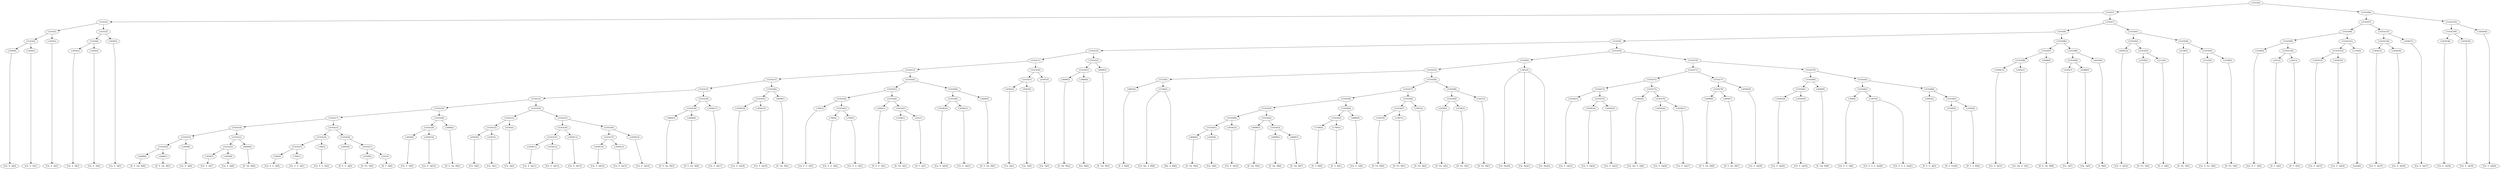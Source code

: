 digraph sample{
"L3459(0)"->"[Cis  E  A](0)"
"L3459(1)"->"[Cis  E  A](1)"
"L5163(4)"->"L3459(0)"
"L5163(4)"->"L3459(1)"
"L3459(2)"->"[Cis  E  A](2)"
"L5163(3)"->"L5163(4)"
"L5163(3)"->"L3459(2)"
"L3459(3)"->"[Cis  E  A](3)"
"L3459(4)"->"[Cis  E  A](4)"
"L5163(6)"->"L3459(3)"
"L5163(6)"->"L3459(4)"
"L3459(5)"->"[Cis  E  A](5)"
"L5163(5)"->"L5163(6)"
"L5163(5)"->"L3459(5)"
"L5163(2)"->"L5163(3)"
"L5163(2)"->"L5163(5)"
"L2668(0)"->"[D  E  Gis  B](0)"
"L2668(1)"->"[D  E  Gis  B](1)"
"L5163(20)"->"L2668(0)"
"L5163(20)"->"L2668(1)"
"L3459(6)"->"[Cis  E  A](6)"
"L5163(19)"->"L5163(20)"
"L5163(19)"->"L3459(6)"
"L3459(7)"->"[Cis  E  A](7)"
"L3459(8)"->"[Cis  E  A](8)"
"L5163(22)"->"L3459(7)"
"L5163(22)"->"L3459(8)"
"L4699(0)"->"[E  Gis  B](0)"
"L5163(21)"->"L5163(22)"
"L5163(21)"->"L4699(0)"
"L5163(18)"->"L5163(19)"
"L5163(18)"->"L5163(21)"
"L784(0)"->"[Cis  E  G  A](0)"
"L784(1)"->"[Cis  E  G  A](1)"
"L5163(25)"->"L784(0)"
"L5163(25)"->"L784(1)"
"L784(2)"->"[Cis  E  G  A](2)"
"L5163(24)"->"L5163(25)"
"L5163(24)"->"L784(2)"
"L2695(0)"->"[D  E  G  A](0)"
"L2558(0)"->"[D  Fis  A](0)"
"L241(0)"->"[D  F  A](0)"
"L5163(27)"->"L2558(0)"
"L5163(27)"->"L241(0)"
"L5163(26)"->"L2695(0)"
"L5163(26)"->"L5163(27)"
"L5163(23)"->"L5163(24)"
"L5163(23)"->"L5163(26)"
"L5163(17)"->"L5163(18)"
"L5163(17)"->"L5163(23)"
"L3459(9)"->"[Cis  E  A](9)"
"L3459(10)"->"[Cis  E  A](10)"
"L5163(29)"->"L3459(9)"
"L5163(29)"->"L3459(10)"
"L2668(2)"->"[D  E  Gis  B](2)"
"L5163(28)"->"L5163(29)"
"L5163(28)"->"L2668(2)"
"L5163(16)"->"L5163(17)"
"L5163(16)"->"L5163(28)"
"L4393(0)"->"[Cis  A](0)"
"L4393(1)"->"[Cis  A](1)"
"L5163(32)"->"L4393(0)"
"L5163(32)"->"L4393(1)"
"L4393(2)"->"[Cis  A](2)"
"L5163(31)"->"L5163(32)"
"L5163(31)"->"L4393(2)"
"L3459(11)"->"[Cis  E  A](11)"
"L3459(12)"->"[Cis  E  A](12)"
"L5163(35)"->"L3459(11)"
"L5163(35)"->"L3459(12)"
"L3459(13)"->"[Cis  E  A](13)"
"L5163(34)"->"L5163(35)"
"L5163(34)"->"L3459(13)"
"L3459(14)"->"[Cis  E  A](14)"
"L3459(15)"->"[Cis  E  A](15)"
"L5163(37)"->"L3459(14)"
"L5163(37)"->"L3459(15)"
"L3459(16)"->"[Cis  E  A](16)"
"L5163(36)"->"L5163(37)"
"L5163(36)"->"L3459(16)"
"L5163(33)"->"L5163(34)"
"L5163(33)"->"L5163(36)"
"L5163(30)"->"L5163(31)"
"L5163(30)"->"L5163(33)"
"L5163(15)"->"L5163(16)"
"L5163(15)"->"L5163(30)"
"L2668(3)"->"[D  E  Gis  B](3)"
"L2668(4)"->"[D  E  Gis  B](4)"
"L5163(39)"->"L2668(3)"
"L5163(39)"->"L2668(4)"
"L3459(17)"->"[Cis  E  A](17)"
"L5163(38)"->"L5163(39)"
"L5163(38)"->"L3459(17)"
"L5163(14)"->"L5163(15)"
"L5163(14)"->"L5163(38)"
"L3459(18)"->"[Cis  E  A](18)"
"L3459(19)"->"[Cis  E  A](19)"
"L5163(41)"->"L3459(18)"
"L5163(41)"->"L3459(19)"
"L4699(1)"->"[E  Gis  B](1)"
"L5163(40)"->"L5163(41)"
"L5163(40)"->"L4699(1)"
"L5163(13)"->"L5163(14)"
"L5163(13)"->"L5163(40)"
"L784(3)"->"[Cis  E  G  A](3)"
"L784(4)"->"[Cis  E  G  A](4)"
"L784(5)"->"[Cis  E  G  A](5)"
"L5163(45)"->"L784(4)"
"L5163(45)"->"L784(5)"
"L5163(44)"->"L784(3)"
"L5163(44)"->"L5163(45)"
"L2695(1)"->"[D  E  G  A](1)"
"L2558(1)"->"[D  Fis  A](1)"
"L241(1)"->"[D  F  A](1)"
"L5163(47)"->"L2558(1)"
"L5163(47)"->"L241(1)"
"L5163(46)"->"L2695(1)"
"L5163(46)"->"L5163(47)"
"L5163(43)"->"L5163(44)"
"L5163(43)"->"L5163(46)"
"L3459(20)"->"[Cis  E  A](20)"
"L3459(21)"->"[Cis  E  A](21)"
"L5163(49)"->"L3459(20)"
"L5163(49)"->"L3459(21)"
"L2668(5)"->"[D  E  Gis  B](5)"
"L5163(48)"->"L5163(49)"
"L5163(48)"->"L2668(5)"
"L5163(42)"->"L5163(43)"
"L5163(42)"->"L5163(48)"
"L5163(12)"->"L5163(13)"
"L5163(12)"->"L5163(42)"
"L4393(3)"->"[Cis  A](3)"
"L4393(4)"->"[Cis  A](4)"
"L5163(51)"->"L4393(3)"
"L5163(51)"->"L4393(4)"
"L4393(5)"->"[Cis  A](5)"
"L5163(50)"->"L5163(51)"
"L5163(50)"->"L4393(5)"
"L5163(11)"->"L5163(12)"
"L5163(11)"->"L5163(50)"
"L4699(2)"->"[E  Gis  B](2)"
"L3960(0)"->"[Gis  B](0)"
"L5163(53)"->"L4699(2)"
"L5163(53)"->"L3960(0)"
"L4699(3)"->"[E  Gis  B](3)"
"L5163(52)"->"L5163(53)"
"L5163(52)"->"L4699(3)"
"L5163(10)"->"L5163(11)"
"L5163(10)"->"L5163(52)"
"L4903(0)"->"[E  A  B](0)"
"L5146(0)"->"[Cis  Dis  A  B](0)"
"L5146(0)"->"[Dis  A  B](0)"
"L5155(0)"->"L4903(0)"
"L5155(0)"->"L5146(0)"
"L4699(4)"->"[E  Gis  B](4)"
"L4393(6)"->"[Cis  A](6)"
"L5163(61)"->"L4699(4)"
"L5163(61)"->"L4393(6)"
"L3459(22)"->"[Cis  E  A](22)"
"L5163(60)"->"L5163(61)"
"L5163(60)"->"L3459(22)"
"L4699(5)"->"[E  Gis  B](5)"
"L4699(6)"->"[E  Gis  B](6)"
"L4699(7)"->"[E  Gis  B](7)"
"L5163(63)"->"L4699(6)"
"L5163(63)"->"L4699(7)"
"L5163(62)"->"L4699(5)"
"L5163(62)"->"L5163(63)"
"L5163(59)"->"L5163(60)"
"L5163(59)"->"L5163(62)"
"L1706(0)"->"[E  G  B](0)"
"L1706(1)"->"[E  G  B](1)"
"L5163(65)"->"L1706(0)"
"L5163(65)"->"L1706(1)"
"L4666(0)"->"[Cis  E  G](0)"
"L5163(64)"->"L5163(65)"
"L5163(64)"->"L4666(0)"
"L5163(58)"->"L5163(59)"
"L5163(58)"->"L5163(64)"
"L1467(0)"->"[D  Fis  B](0)"
"L1467(1)"->"[D  Fis  B](1)"
"L5163(67)"->"L1467(0)"
"L5163(67)"->"L1467(1)"
"L1467(2)"->"[D  Fis  B](2)"
"L5163(66)"->"L5163(67)"
"L5163(66)"->"L1467(2)"
"L5163(57)"->"L5163(58)"
"L5163(57)"->"L5163(66)"
"L2558(2)"->"[D  Fis  A](2)"
"L2558(3)"->"[D  Fis  A](3)"
"L5163(69)"->"L2558(2)"
"L5163(69)"->"L2558(3)"
"L1467(3)"->"[D  Fis  B](3)"
"L5163(68)"->"L5163(69)"
"L5163(68)"->"L1467(3)"
"L5163(56)"->"L5163(57)"
"L5163(56)"->"L5163(68)"
"L5163(55)"->"L5155(0)"
"L5163(55)"->"L5163(56)"
"L-901(0)"->"[Cis  Dis](0)"
"L-901(0)"->"[Cis  Dis](1)"
"L-901(0)"->"[Cis  Dis](2)"
"L5160(0)"->"L5163(55)"
"L5160(0)"->"L-901(0)"
"L3459(23)"->"[Cis  E  A](23)"
"L3459(24)"->"[Cis  E  A](24)"
"L3459(25)"->"[Cis  E  A](25)"
"L5163(74)"->"L3459(24)"
"L5163(74)"->"L3459(25)"
"L5163(73)"->"L3459(23)"
"L5163(73)"->"L5163(74)"
"L1902(0)"->"[Cis  Dis  E  A](0)"
"L3459(26)"->"[Cis  E  A](26)"
"L3459(27)"->"[Cis  E  A](27)"
"L5163(76)"->"L3459(26)"
"L5163(76)"->"L3459(27)"
"L5163(75)"->"L1902(0)"
"L5163(75)"->"L5163(76)"
"L5163(72)"->"L5163(73)"
"L5163(72)"->"L5163(75)"
"L2668(6)"->"[D  E  Gis  B](6)"
"L2668(7)"->"[D  E  Gis  B](7)"
"L5163(78)"->"L2668(6)"
"L5163(78)"->"L2668(7)"
"L3459(28)"->"[Cis  E  A](28)"
"L5163(77)"->"L5163(78)"
"L5163(77)"->"L3459(28)"
"L5163(71)"->"L5163(72)"
"L5163(71)"->"L5163(77)"
"L3459(29)"->"[Cis  E  A](29)"
"L3459(30)"->"[Cis  E  A](30)"
"L5163(81)"->"L3459(29)"
"L5163(81)"->"L3459(30)"
"L4699(8)"->"[E  Gis  B](8)"
"L5163(80)"->"L5163(81)"
"L5163(80)"->"L4699(8)"
"L784(6)"->"[Cis  E  G  A](6)"
"L1407(0)"->"[Cis  E  G  A  Ais](0)"
"L1407(0)"->"[Cis  E  G  A  Ais](1)"
"L5163(83)"->"L784(6)"
"L5163(83)"->"L1407(0)"
"L2695(2)"->"[D  E  G  A](2)"
"L4760(0)"->"[D  E  Fis](0)"
"L3304(0)"->"[D  F  A  B](0)"
"L5163(85)"->"L4760(0)"
"L5163(85)"->"L3304(0)"
"L5163(84)"->"L2695(2)"
"L5163(84)"->"L5163(85)"
"L5163(82)"->"L5163(83)"
"L5163(82)"->"L5163(84)"
"L5163(79)"->"L5163(80)"
"L5163(79)"->"L5163(82)"
"L5163(70)"->"L5163(71)"
"L5163(70)"->"L5163(79)"
"L5163(54)"->"L5160(0)"
"L5163(54)"->"L5163(70)"
"L5163(9)"->"L5163(10)"
"L5163(9)"->"L5163(54)"
"L3459(31)"->"[Cis  E  A](31)"
"L1902(1)"->"[Cis  Dis  E  A](1)"
"L5163(88)"->"L3459(31)"
"L5163(88)"->"L1902(1)"
"L2668(8)"->"[D  E  Gis  B](8)"
"L5163(87)"->"L5163(88)"
"L5163(87)"->"L2668(8)"
"L4393(7)"->"[Cis  A](7)"
"L4388(0)"->"[Gis  A](0)"
"L5163(90)"->"L4393(7)"
"L5163(90)"->"L4388(0)"
"L4018(0)"->"[A  B](0)"
"L5163(89)"->"L5163(90)"
"L5163(89)"->"L4018(0)"
"L5163(86)"->"L5163(87)"
"L5163(86)"->"L5163(89)"
"L5163(8)"->"L5163(9)"
"L5163(8)"->"L5163(86)"
"L3459(32)"->"[Cis  E  A](32)"
"L2558(4)"->"[D  Fis  A](4)"
"L2112(0)"->"[E  G  A](0)"
"L5163(93)"->"L2558(4)"
"L5163(93)"->"L2112(0)"
"L5163(92)"->"L3459(32)"
"L5163(92)"->"L5163(93)"
"L2558(5)"->"[D  Fis  A](5)"
"L2125(0)"->"[Cis  D  Fis  A](0)"
"L2558(6)"->"[D  Fis  A](6)"
"L5163(95)"->"L2125(0)"
"L5163(95)"->"L2558(6)"
"L5163(94)"->"L2558(5)"
"L5163(94)"->"L5163(95)"
"L5163(91)"->"L5163(92)"
"L5163(91)"->"L5163(94)"
"L5163(7)"->"L5163(8)"
"L5163(7)"->"L5163(91)"
"L5163(1)"->"L5163(2)"
"L5163(1)"->"L5163(7)"
"L2528(0)"->"[Cis  D  F  A](0)"
"L241(2)"->"[D  F  A](2)"
"L241(3)"->"[D  F  A](3)"
"L5163(100)"->"L241(2)"
"L5163(100)"->"L241(3)"
"L5163(99)"->"L2528(0)"
"L5163(99)"->"L5163(100)"
"L3459(33)"->"[Cis  E  A](33)"
"L3459(34)"->"[Cis  E  A](34)"
"L5163(102)"->"L3459(33)"
"L5163(102)"->"L3459(34)"
"L1350(0)"->"[rest](0)"
"L5163(101)"->"L5163(102)"
"L5163(101)"->"L1350(0)"
"L5163(98)"->"L5163(99)"
"L5163(98)"->"L5163(101)"
"L3459(35)"->"[Cis  E  A](35)"
"L3459(36)"->"[Cis  E  A](36)"
"L5163(104)"->"L3459(35)"
"L5163(104)"->"L3459(36)"
"L3459(37)"->"[Cis  E  A](37)"
"L5163(103)"->"L5163(104)"
"L5163(103)"->"L3459(37)"
"L5163(97)"->"L5163(98)"
"L5163(97)"->"L5163(103)"
"L3459(38)"->"[Cis  E  A](38)"
"L3459(39)"->"[Cis  E  A](39)"
"L5163(106)"->"L3459(38)"
"L5163(106)"->"L3459(39)"
"L3459(40)"->"[Cis  E  A](40)"
"L5163(105)"->"L5163(106)"
"L5163(105)"->"L3459(40)"
"L5163(96)"->"L5163(97)"
"L5163(96)"->"L5163(105)"
"L5163(0)"->"L5163(1)"
"L5163(0)"->"L5163(96)"
{rank = min; "L5163(0)"}
{rank = same; "L5163(1)"; "L5163(96)";}
{rank = same; "L5163(2)"; "L5163(7)"; "L5163(97)"; "L5163(105)";}
{rank = same; "L5163(3)"; "L5163(5)"; "L5163(8)"; "L5163(91)"; "L5163(98)"; "L5163(103)"; "L5163(106)"; "L3459(40)";}
{rank = same; "L5163(4)"; "L3459(2)"; "L5163(6)"; "L3459(5)"; "L5163(9)"; "L5163(86)"; "L5163(92)"; "L5163(94)"; "L5163(99)"; "L5163(101)"; "L5163(104)"; "L3459(37)"; "L3459(38)"; "L3459(39)";}
{rank = same; "L3459(0)"; "L3459(1)"; "L3459(3)"; "L3459(4)"; "L5163(10)"; "L5163(54)"; "L5163(87)"; "L5163(89)"; "L3459(32)"; "L5163(93)"; "L2558(5)"; "L5163(95)"; "L2528(0)"; "L5163(100)"; "L5163(102)"; "L1350(0)"; "L3459(35)"; "L3459(36)";}
{rank = same; "L5163(11)"; "L5163(52)"; "L5160(0)"; "L5163(70)"; "L5163(88)"; "L2668(8)"; "L5163(90)"; "L4018(0)"; "L2558(4)"; "L2112(0)"; "L2125(0)"; "L2558(6)"; "L241(2)"; "L241(3)"; "L3459(33)"; "L3459(34)";}
{rank = same; "L5163(12)"; "L5163(50)"; "L5163(53)"; "L4699(3)"; "L5163(55)"; "L-901(0)"; "L5163(71)"; "L5163(79)"; "L3459(31)"; "L1902(1)"; "L4393(7)"; "L4388(0)";}
{rank = same; "L5163(13)"; "L5163(42)"; "L5163(51)"; "L4393(5)"; "L4699(2)"; "L3960(0)"; "L5155(0)"; "L5163(56)"; "L5163(72)"; "L5163(77)"; "L5163(80)"; "L5163(82)";}
{rank = same; "L5163(14)"; "L5163(40)"; "L5163(43)"; "L5163(48)"; "L4393(3)"; "L4393(4)"; "L4903(0)"; "L5146(0)"; "L5163(57)"; "L5163(68)"; "L5163(73)"; "L5163(75)"; "L5163(78)"; "L3459(28)"; "L5163(81)"; "L4699(8)"; "L5163(83)"; "L5163(84)";}
{rank = same; "L5163(15)"; "L5163(38)"; "L5163(41)"; "L4699(1)"; "L5163(44)"; "L5163(46)"; "L5163(49)"; "L2668(5)"; "L5163(58)"; "L5163(66)"; "L5163(69)"; "L1467(3)"; "L3459(23)"; "L5163(74)"; "L1902(0)"; "L5163(76)"; "L2668(6)"; "L2668(7)"; "L3459(29)"; "L3459(30)"; "L784(6)"; "L1407(0)"; "L2695(2)"; "L5163(85)";}
{rank = same; "L5163(16)"; "L5163(30)"; "L5163(39)"; "L3459(17)"; "L3459(18)"; "L3459(19)"; "L784(3)"; "L5163(45)"; "L2695(1)"; "L5163(47)"; "L3459(20)"; "L3459(21)"; "L5163(59)"; "L5163(64)"; "L5163(67)"; "L1467(2)"; "L2558(2)"; "L2558(3)"; "L3459(24)"; "L3459(25)"; "L3459(26)"; "L3459(27)"; "L4760(0)"; "L3304(0)";}
{rank = same; "L5163(17)"; "L5163(28)"; "L5163(31)"; "L5163(33)"; "L2668(3)"; "L2668(4)"; "L784(4)"; "L784(5)"; "L2558(1)"; "L241(1)"; "L5163(60)"; "L5163(62)"; "L5163(65)"; "L4666(0)"; "L1467(0)"; "L1467(1)";}
{rank = same; "L5163(18)"; "L5163(23)"; "L5163(29)"; "L2668(2)"; "L5163(32)"; "L4393(2)"; "L5163(34)"; "L5163(36)"; "L5163(61)"; "L3459(22)"; "L4699(5)"; "L5163(63)"; "L1706(0)"; "L1706(1)";}
{rank = same; "L5163(19)"; "L5163(21)"; "L5163(24)"; "L5163(26)"; "L3459(9)"; "L3459(10)"; "L4393(0)"; "L4393(1)"; "L5163(35)"; "L3459(13)"; "L5163(37)"; "L3459(16)"; "L4699(4)"; "L4393(6)"; "L4699(6)"; "L4699(7)";}
{rank = same; "L5163(20)"; "L3459(6)"; "L5163(22)"; "L4699(0)"; "L5163(25)"; "L784(2)"; "L2695(0)"; "L5163(27)"; "L3459(11)"; "L3459(12)"; "L3459(14)"; "L3459(15)";}
{rank = same; "L2668(0)"; "L2668(1)"; "L3459(7)"; "L3459(8)"; "L784(0)"; "L784(1)"; "L2558(0)"; "L241(0)";}
{rank = max; "[A  B](0)"; "[Cis  A](0)"; "[Cis  A](1)"; "[Cis  A](2)"; "[Cis  A](3)"; "[Cis  A](4)"; "[Cis  A](5)"; "[Cis  A](6)"; "[Cis  A](7)"; "[Cis  D  F  A](0)"; "[Cis  D  Fis  A](0)"; "[Cis  Dis  A  B](0)"; "[Cis  Dis  E  A](0)"; "[Cis  Dis  E  A](1)"; "[Cis  Dis](0)"; "[Cis  Dis](1)"; "[Cis  Dis](2)"; "[Cis  E  A](0)"; "[Cis  E  A](1)"; "[Cis  E  A](10)"; "[Cis  E  A](11)"; "[Cis  E  A](12)"; "[Cis  E  A](13)"; "[Cis  E  A](14)"; "[Cis  E  A](15)"; "[Cis  E  A](16)"; "[Cis  E  A](17)"; "[Cis  E  A](18)"; "[Cis  E  A](19)"; "[Cis  E  A](2)"; "[Cis  E  A](20)"; "[Cis  E  A](21)"; "[Cis  E  A](22)"; "[Cis  E  A](23)"; "[Cis  E  A](24)"; "[Cis  E  A](25)"; "[Cis  E  A](26)"; "[Cis  E  A](27)"; "[Cis  E  A](28)"; "[Cis  E  A](29)"; "[Cis  E  A](3)"; "[Cis  E  A](30)"; "[Cis  E  A](31)"; "[Cis  E  A](32)"; "[Cis  E  A](33)"; "[Cis  E  A](34)"; "[Cis  E  A](35)"; "[Cis  E  A](36)"; "[Cis  E  A](37)"; "[Cis  E  A](38)"; "[Cis  E  A](39)"; "[Cis  E  A](4)"; "[Cis  E  A](40)"; "[Cis  E  A](5)"; "[Cis  E  A](6)"; "[Cis  E  A](7)"; "[Cis  E  A](8)"; "[Cis  E  A](9)"; "[Cis  E  G  A  Ais](0)"; "[Cis  E  G  A  Ais](1)"; "[Cis  E  G  A](0)"; "[Cis  E  G  A](1)"; "[Cis  E  G  A](2)"; "[Cis  E  G  A](3)"; "[Cis  E  G  A](4)"; "[Cis  E  G  A](5)"; "[Cis  E  G  A](6)"; "[Cis  E  G](0)"; "[D  E  Fis](0)"; "[D  E  G  A](0)"; "[D  E  G  A](1)"; "[D  E  G  A](2)"; "[D  E  Gis  B](0)"; "[D  E  Gis  B](1)"; "[D  E  Gis  B](2)"; "[D  E  Gis  B](3)"; "[D  E  Gis  B](4)"; "[D  E  Gis  B](5)"; "[D  E  Gis  B](6)"; "[D  E  Gis  B](7)"; "[D  E  Gis  B](8)"; "[D  F  A  B](0)"; "[D  F  A](0)"; "[D  F  A](1)"; "[D  F  A](2)"; "[D  F  A](3)"; "[D  Fis  A](0)"; "[D  Fis  A](1)"; "[D  Fis  A](2)"; "[D  Fis  A](3)"; "[D  Fis  A](4)"; "[D  Fis  A](5)"; "[D  Fis  A](6)"; "[D  Fis  B](0)"; "[D  Fis  B](1)"; "[D  Fis  B](2)"; "[D  Fis  B](3)"; "[Dis  A  B](0)"; "[E  A  B](0)"; "[E  G  A](0)"; "[E  G  B](0)"; "[E  G  B](1)"; "[E  Gis  B](0)"; "[E  Gis  B](1)"; "[E  Gis  B](2)"; "[E  Gis  B](3)"; "[E  Gis  B](4)"; "[E  Gis  B](5)"; "[E  Gis  B](6)"; "[E  Gis  B](7)"; "[E  Gis  B](8)"; "[Gis  A](0)"; "[Gis  B](0)"; "[rest](0)";}
}